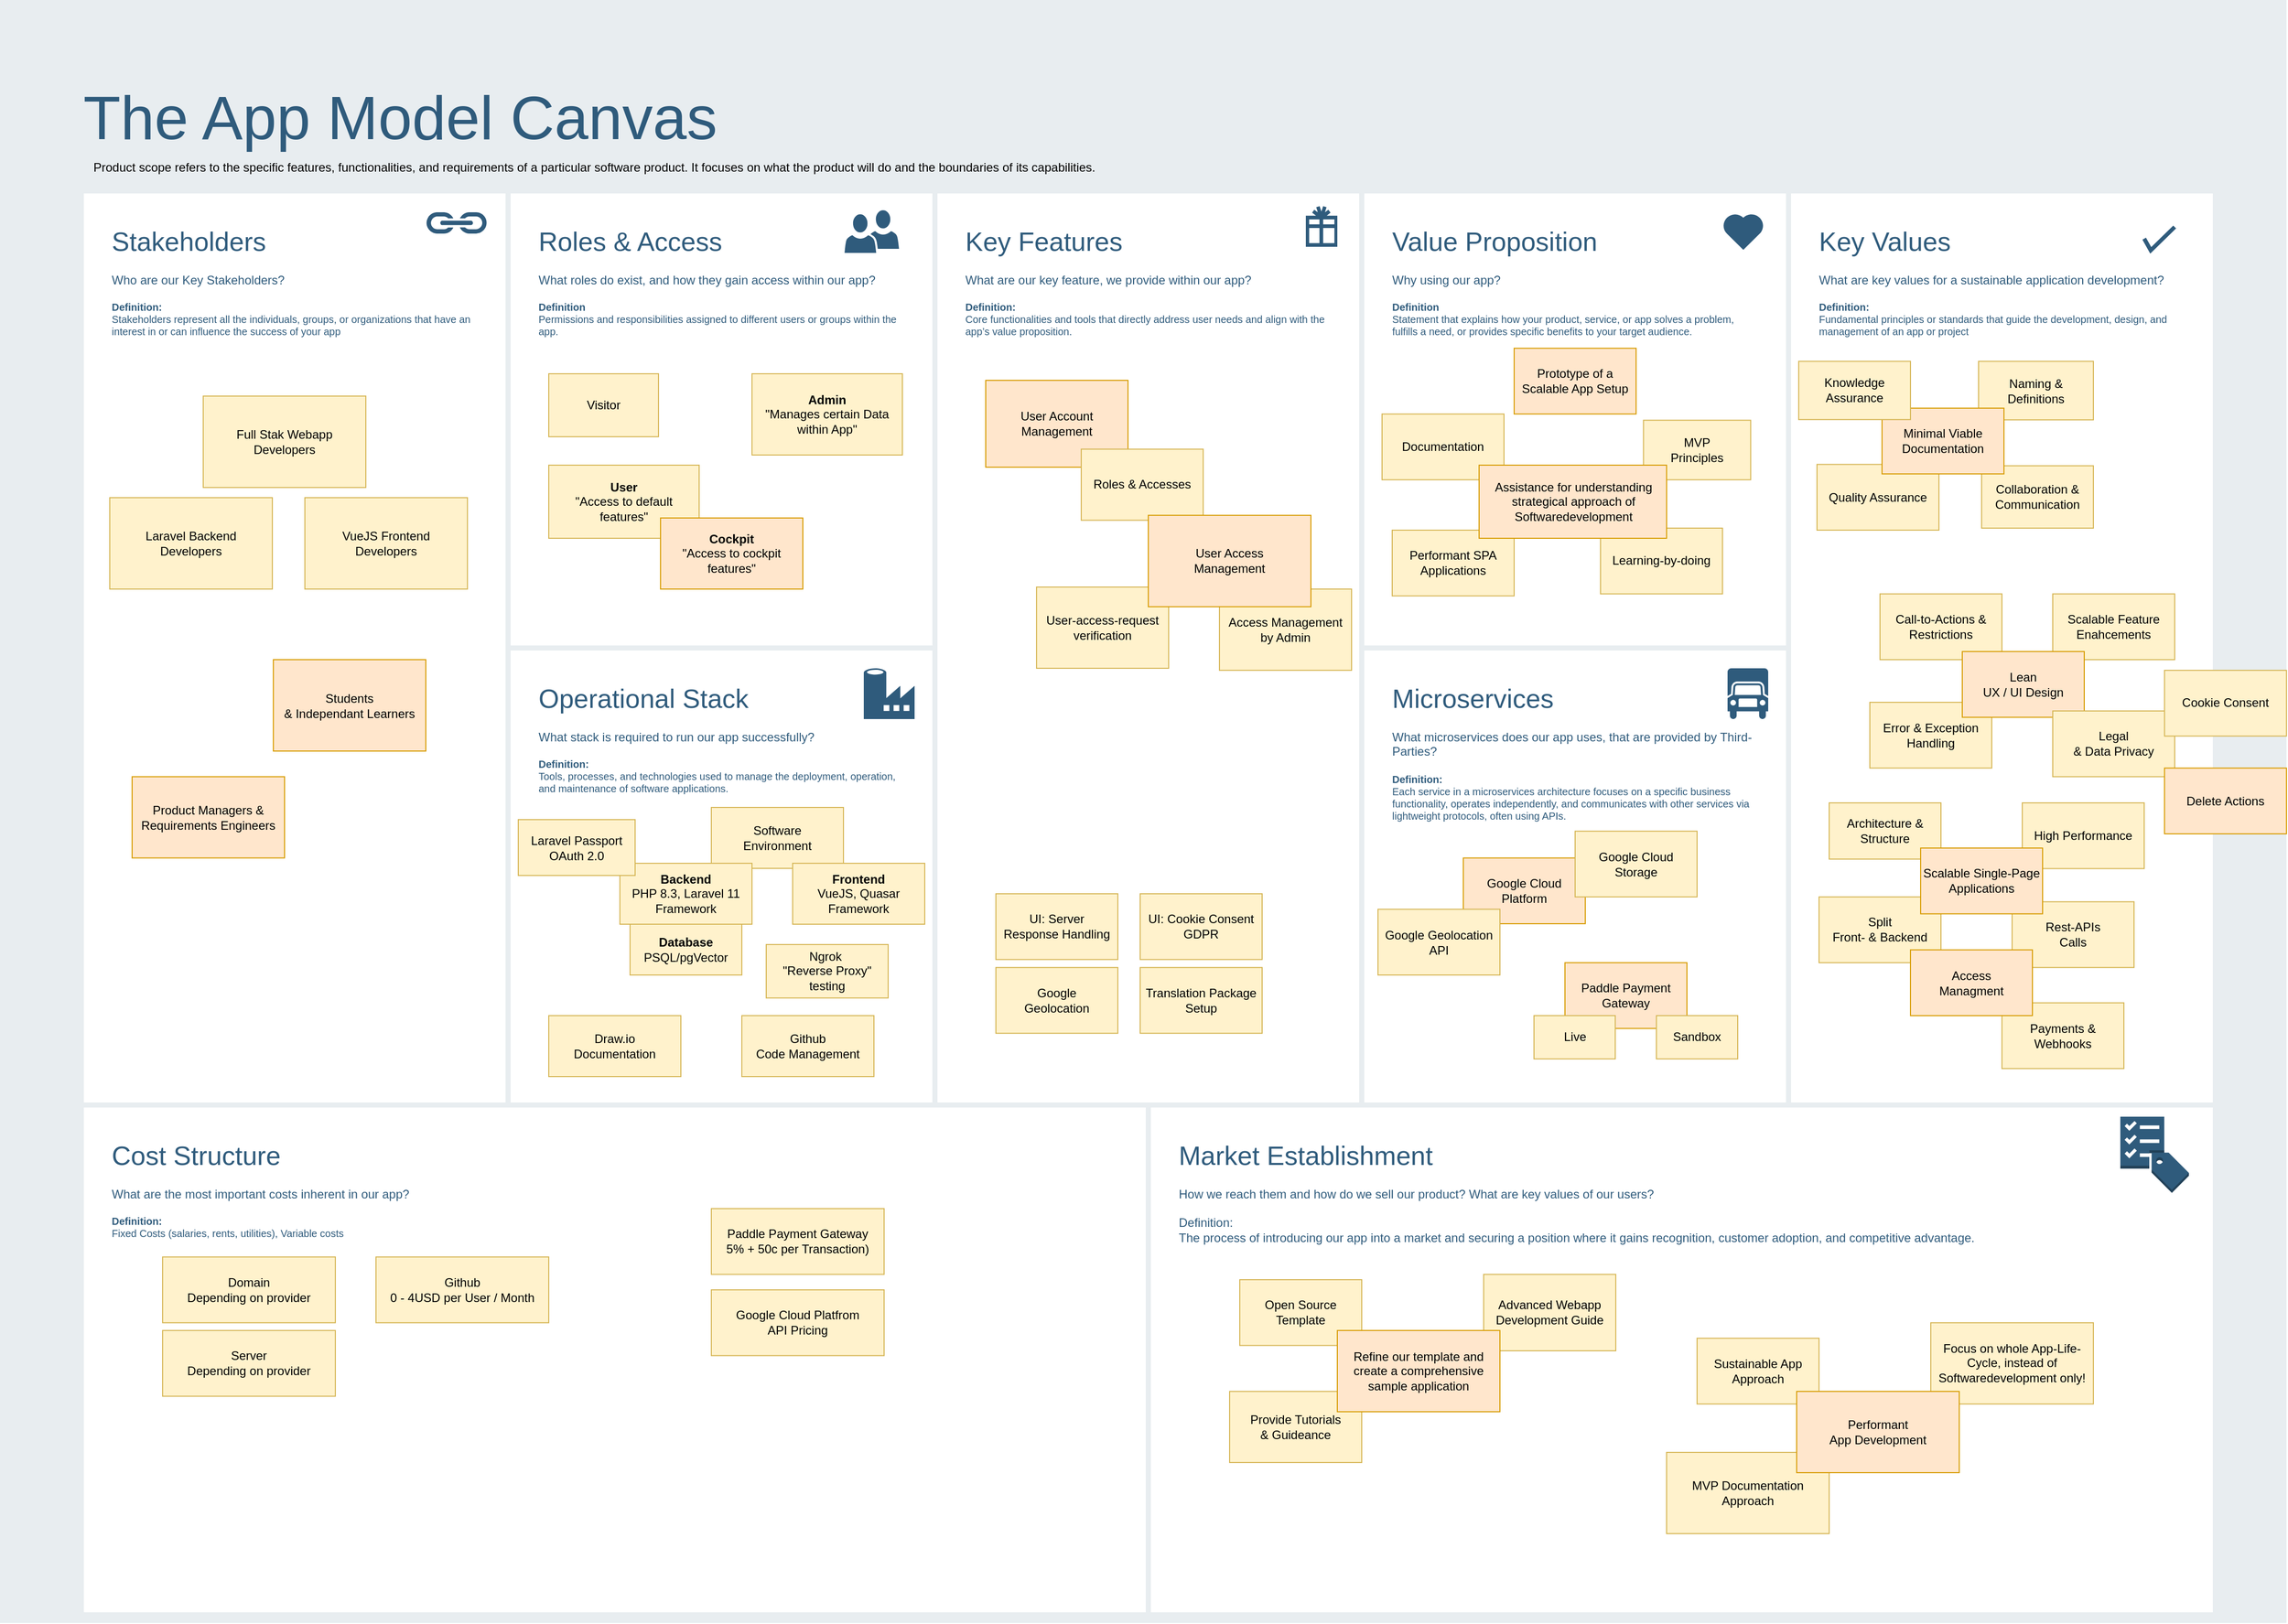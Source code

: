 <mxfile version="26.0.16" pages="3">
  <diagram id="07fea595-8f29-1299-0266-81d95cde20df" name="AMC">
    <mxGraphModel dx="4941" dy="-784" grid="1" gridSize="10" guides="1" tooltips="1" connect="1" arrows="1" fold="1" page="1" pageScale="1" pageWidth="1169" pageHeight="827" background="none" math="0" shadow="0">
      <root>
        <mxCell id="0" />
        <mxCell id="1" parent="0" />
        <mxCell id="q8ubCS3UPAsnNKlZQyiB-722" value="" style="rounded=0;whiteSpace=wrap;html=1;shadow=0;labelBackgroundColor=none;strokeColor=none;strokeWidth=3;fillColor=#e8edf0;fontSize=60;fontColor=#2F5B7C;align=left;" parent="1" vertex="1">
          <mxGeometry x="-2860" y="2090" width="2250" height="1598" as="geometry" />
        </mxCell>
        <mxCell id="q8ubCS3UPAsnNKlZQyiB-723" value="&lt;div style=&quot;font-size: 26px&quot;&gt;Value Proposition&lt;/div&gt;&lt;div&gt;&amp;nbsp;&lt;/div&gt;&lt;div&gt;Why using our app?&lt;/div&gt;&lt;div&gt;&lt;br&gt;&lt;/div&gt;&lt;div style=&quot;font-size: 10px&quot;&gt;&lt;font style=&quot;font-size: 10px&quot;&gt;&lt;b&gt;Definition&lt;/b&gt;&lt;/font&gt;&lt;/div&gt;&lt;div style=&quot;font-size: 10px&quot;&gt;Statement that explains how your product, service, or app solves a problem, fulfills a need, or provides specific benefits to your target audience.&lt;br&gt;&lt;/div&gt;" style="rounded=0;whiteSpace=wrap;html=1;shadow=0;labelBackgroundColor=none;strokeColor=#e8edf0;strokeWidth=5;fillColor=#ffffff;fontSize=12;fontColor=#2F5B7C;align=left;verticalAlign=top;spacing=30;" parent="1" vertex="1">
          <mxGeometry x="-1520" y="2278" width="420" height="450" as="geometry" />
        </mxCell>
        <mxCell id="q8ubCS3UPAsnNKlZQyiB-724" value="&lt;font style=&quot;&quot;&gt;&lt;span style=&quot;font-size: 26px;&quot;&gt;Stakeholders&lt;br&gt;&lt;/span&gt;&lt;br style=&quot;font-size: 12px&quot;&gt;&lt;font style=&quot;font-size: 12px;&quot;&gt;Who are our Key Stakeholders?&lt;br style=&quot;font-size: 12px&quot;&gt;&lt;/font&gt;&lt;br style=&quot;font-size: 12px&quot;&gt;&lt;/font&gt;&lt;div style=&quot;font-size: 10px&quot;&gt;&lt;b&gt;Definition:&lt;/b&gt;&lt;/div&gt;&lt;div style=&quot;font-size: 10px&quot;&gt;Stakeholders represent all the individuals, groups, or organizations that have an interest in or can influence the success of your app&lt;br&gt;&lt;/div&gt;&lt;div style=&quot;font-size: 12px&quot;&gt;&lt;br style=&quot;font-size: 12px&quot;&gt;&lt;/div&gt;" style="rounded=0;whiteSpace=wrap;html=1;shadow=0;labelBackgroundColor=none;strokeColor=#e8edf0;strokeWidth=5;fillColor=#ffffff;fontSize=12;fontColor=#2F5B7C;align=left;verticalAlign=top;spacing=30;" parent="1" vertex="1">
          <mxGeometry x="-2780" y="2278" width="420" height="900" as="geometry" />
        </mxCell>
        <mxCell id="q8ubCS3UPAsnNKlZQyiB-725" value="&lt;font&gt;&lt;font style=&quot;font-size: 26px&quot;&gt;Roles &amp;amp; Access&lt;/font&gt;&lt;br style=&quot;font-size: 12px&quot;&gt;&lt;/font&gt;&lt;font&gt;&lt;br&gt;What roles do exist, and how they gain access within our app?&lt;br&gt;&lt;div&gt;&lt;br&gt;&lt;/div&gt;&lt;/font&gt;&lt;div style=&quot;font-size: 10px&quot;&gt;&lt;div&gt;&lt;b&gt;Definition&lt;/b&gt;&lt;/div&gt;&lt;div&gt;Permissions and responsibilities assigned to different users or groups within the app.&lt;br&gt;&lt;/div&gt;&lt;/div&gt;&lt;div&gt;&lt;br&gt;&lt;/div&gt;" style="rounded=0;whiteSpace=wrap;html=1;shadow=0;labelBackgroundColor=none;strokeColor=#e8edf0;strokeWidth=5;fillColor=#ffffff;fontSize=12;fontColor=#2F5B7C;align=left;verticalAlign=top;spacing=30;" parent="1" vertex="1">
          <mxGeometry x="-2360" y="2278" width="420" height="450" as="geometry" />
        </mxCell>
        <mxCell id="q8ubCS3UPAsnNKlZQyiB-726" value="&lt;div&gt;&lt;span style=&quot;font-size: 26px;&quot;&gt;Operational Stack&amp;nbsp;&lt;/span&gt;&lt;/div&gt;&lt;div&gt;&lt;br&gt;&lt;/div&gt;&lt;div&gt;What stack is required to run our app successfully?&lt;/div&gt;&lt;div&gt;&lt;br&gt;&lt;/div&gt;&lt;div style=&quot;font-size: 10px&quot;&gt;&lt;span style=&quot;background-color: initial;&quot;&gt;&lt;b&gt;Definition:&lt;/b&gt;&lt;/span&gt;&lt;/div&gt;&lt;div style=&quot;font-size: 10px&quot;&gt;Tools, processes, and technologies used to manage the deployment, operation, and maintenance of software applications.&lt;br&gt;&lt;/div&gt;" style="rounded=0;whiteSpace=wrap;html=1;shadow=0;labelBackgroundColor=none;strokeColor=#e8edf0;strokeWidth=5;fillColor=#ffffff;fontSize=12;fontColor=#2F5B7C;align=left;verticalAlign=top;spacing=30;" parent="1" vertex="1">
          <mxGeometry x="-2360" y="2728" width="420" height="450" as="geometry" />
        </mxCell>
        <mxCell id="q8ubCS3UPAsnNKlZQyiB-727" value="&lt;div style=&quot;font-size: 26px&quot;&gt;Key Features&lt;/div&gt;&lt;div&gt;&lt;br&gt;&lt;/div&gt;&lt;div&gt;What are our key feature, we provide within our app?&lt;/div&gt;&lt;div&gt;&lt;br&gt;&lt;/div&gt;&lt;div style=&quot;font-size: 10px&quot;&gt;&lt;font style=&quot;font-size: 10px&quot;&gt;&lt;b&gt;Definition:&lt;/b&gt;&lt;/font&gt;&lt;/div&gt;&lt;div style=&quot;font-size: 10px&quot;&gt;Core functionalities and tools that directly address user needs and align with the app’s value proposition.&lt;br&gt;&lt;br&gt;&lt;/div&gt;&lt;div style=&quot;font-size: 10px&quot;&gt;&lt;br&gt;&lt;/div&gt;" style="rounded=0;whiteSpace=wrap;html=1;shadow=0;labelBackgroundColor=none;strokeColor=#e8edf0;strokeWidth=5;fillColor=#ffffff;fontSize=12;fontColor=#2F5B7C;align=left;verticalAlign=top;spacing=30;" parent="1" vertex="1">
          <mxGeometry x="-1940" y="2278" width="420" height="900" as="geometry" />
        </mxCell>
        <mxCell id="q8ubCS3UPAsnNKlZQyiB-728" value="&lt;font style=&quot;border-color: var(--border-color); font-size: 26px;&quot;&gt;Key Values&lt;br&gt;&lt;/font&gt;&lt;div&gt;&lt;br&gt;&lt;/div&gt;&lt;div&gt;What are key values for a sustainable application development?&lt;/div&gt;&lt;div&gt;&lt;br&gt;&lt;/div&gt;&lt;div style=&quot;font-size: 10px&quot;&gt;&lt;b&gt;Definition:&lt;/b&gt;&lt;/div&gt;&lt;div style=&quot;font-size: 10px&quot;&gt;Fundamental principles or standards that guide the development, design, and management of an app or project&lt;br&gt;&lt;/div&gt;" style="rounded=0;whiteSpace=wrap;html=1;shadow=0;labelBackgroundColor=none;strokeColor=#e8edf0;strokeWidth=5;fillColor=#ffffff;fontSize=12;fontColor=#2F5B7C;align=left;verticalAlign=top;spacing=30;" parent="1" vertex="1">
          <mxGeometry x="-1100" y="2278" width="420" height="900" as="geometry" />
        </mxCell>
        <mxCell id="q8ubCS3UPAsnNKlZQyiB-729" value="&lt;div&gt;&lt;span style=&quot;font-size: 26px;&quot;&gt;Microservices&lt;/span&gt;&lt;/div&gt;&lt;div&gt;&lt;br&gt;&lt;/div&gt;&lt;div&gt;What microservices does our app uses, that are provided by Third-Parties?&lt;/div&gt;&lt;div&gt;&lt;br&gt;&lt;/div&gt;&lt;div style=&quot;font-size: 10px&quot;&gt;&lt;font style=&quot;font-size: 10px&quot;&gt;&lt;b&gt;Definition:&lt;/b&gt;&lt;/font&gt;&lt;/div&gt;&lt;div style=&quot;font-size: 10px&quot;&gt;Each service in a microservices architecture focuses on a specific business functionality, operates independently, and communicates with other services via lightweight protocols, often using APIs.&lt;br&gt;&lt;/div&gt;&lt;div style=&quot;font-size: 10px&quot;&gt;&lt;br&gt;&lt;/div&gt;" style="rounded=0;whiteSpace=wrap;html=1;shadow=0;labelBackgroundColor=none;strokeColor=#e8edf0;strokeWidth=5;fillColor=#ffffff;fontSize=12;fontColor=#2F5B7C;align=left;verticalAlign=top;spacing=30;" parent="1" vertex="1">
          <mxGeometry x="-1520" y="2728" width="420" height="450" as="geometry" />
        </mxCell>
        <mxCell id="q8ubCS3UPAsnNKlZQyiB-730" value="&lt;div style=&quot;font-size: 26px&quot;&gt;&lt;font style=&quot;font-size: 26px&quot;&gt;Cost Structure&lt;/font&gt;&lt;/div&gt;&lt;div&gt;&lt;br&gt;&lt;/div&gt;&lt;div&gt;What are the most important costs inherent in our app?&lt;/div&gt;&lt;div&gt;&lt;br&gt;&lt;/div&gt;&lt;div style=&quot;font-size: 10px&quot;&gt;&lt;font style=&quot;font-size: 10px&quot;&gt;&lt;b&gt;Definition:&lt;/b&gt;&lt;/font&gt;&lt;/div&gt;&lt;div style=&quot;font-size: 10px&quot;&gt;&lt;font style=&quot;font-size: 10px&quot;&gt;Fixed Costs (salaries, rents, utilities),&amp;nbsp;&lt;/font&gt;&lt;span style=&quot;background-color: initial;&quot;&gt;Variable costs&lt;/span&gt;&lt;/div&gt;" style="rounded=0;whiteSpace=wrap;html=1;shadow=0;labelBackgroundColor=none;strokeColor=#e8edf0;strokeWidth=5;fillColor=#ffffff;fontSize=12;fontColor=#2F5B7C;align=left;verticalAlign=top;spacing=30;" parent="1" vertex="1">
          <mxGeometry x="-2780" y="3178" width="1050" height="502" as="geometry" />
        </mxCell>
        <mxCell id="q8ubCS3UPAsnNKlZQyiB-731" value="&lt;div style=&quot;font-size: 26px&quot;&gt;Market Establishment&lt;/div&gt;&lt;div&gt;&lt;br&gt;&lt;/div&gt;&lt;div&gt;How we reach them and how do we sell our product? What are key values of our users?&lt;/div&gt;&lt;div&gt;&lt;br&gt;&lt;/div&gt;&lt;div&gt;Definition:&lt;/div&gt;&lt;div&gt;The process of introducing our app into a market and securing a position where it gains recognition, customer adoption, and competitive advantage.&lt;br&gt;&lt;/div&gt;" style="rounded=0;whiteSpace=wrap;html=1;shadow=0;labelBackgroundColor=none;strokeColor=#e8edf0;strokeWidth=5;fillColor=#ffffff;fontSize=12;fontColor=#2F5B7C;align=left;verticalAlign=top;spacing=30;" parent="1" vertex="1">
          <mxGeometry x="-1730" y="3178" width="1050" height="502" as="geometry" />
        </mxCell>
        <mxCell id="q8ubCS3UPAsnNKlZQyiB-732" value="The App Model Canvas" style="text;html=1;resizable=0;points=[];autosize=1;align=left;verticalAlign=top;spacingTop=-4;fontSize=60;fontColor=#2F5B7C;" parent="1" vertex="1">
          <mxGeometry x="-2780" y="2168" width="650" height="80" as="geometry" />
        </mxCell>
        <mxCell id="q8ubCS3UPAsnNKlZQyiB-733" value="" style="html=1;verticalLabelPosition=bottom;labelBackgroundColor=#ffffff;verticalAlign=top;shadow=0;dashed=0;strokeWidth=4;shape=mxgraph.ios7.misc.check;strokeColor=#2F5B7C;fillColor=#ffffff;gradientColor=none;fontSize=12;fontColor=#2F5B7C;align=left;" parent="1" vertex="1">
          <mxGeometry x="-750" y="2313.5" width="30" height="23" as="geometry" />
        </mxCell>
        <mxCell id="q8ubCS3UPAsnNKlZQyiB-734" value="" style="shape=mxgraph.signs.travel.present;html=1;fillColor=#2F5B7C;strokeColor=none;verticalLabelPosition=bottom;verticalAlign=top;align=center;shadow=0;labelBackgroundColor=none;fontSize=12;fontColor=#2F5B7C;" parent="1" vertex="1">
          <mxGeometry x="-1575" y="2293" width="31" height="40" as="geometry" />
        </mxCell>
        <mxCell id="q8ubCS3UPAsnNKlZQyiB-735" value="" style="html=1;verticalLabelPosition=bottom;labelBackgroundColor=#ffffff;verticalAlign=top;strokeWidth=3;strokeColor=none;fillColor=#2F5B7C;shadow=0;dashed=0;shape=mxgraph.ios7.icons.heart;fontSize=12;fontColor=#2F5B7C;align=left;" parent="1" vertex="1">
          <mxGeometry x="-1165.0" y="2300" width="41" height="36" as="geometry" />
        </mxCell>
        <mxCell id="q8ubCS3UPAsnNKlZQyiB-739" value="" style="shadow=0;dashed=0;html=1;strokeColor=none;labelPosition=center;verticalLabelPosition=bottom;verticalAlign=top;shape=mxgraph.mscae.cloud.data_factory;fillColor=#2F5B7C;labelBackgroundColor=none;fontSize=10;fontColor=#2F5B7C;align=left;" parent="1" vertex="1">
          <mxGeometry x="-2010" y="2748" width="50" height="50" as="geometry" />
        </mxCell>
        <mxCell id="q8ubCS3UPAsnNKlZQyiB-740" value="" style="shape=mxgraph.signs.transportation.truck_6;html=1;fillColor=#2F5B7C;strokeColor=none;verticalLabelPosition=bottom;verticalAlign=top;align=center;shadow=0;labelBackgroundColor=none;fontSize=10;fontColor=#2F5B7C;aspect=fixed;" parent="1" vertex="1">
          <mxGeometry x="-1160" y="2748" width="40" height="50" as="geometry" />
        </mxCell>
        <mxCell id="q8ubCS3UPAsnNKlZQyiB-741" value="" style="shape=image;html=1;verticalAlign=top;verticalLabelPosition=bottom;labelBackgroundColor=#ffffff;imageAspect=0;aspect=fixed;image=https://cdn4.iconfinder.com/data/icons/evil-icons-user-interface/64/price-128.png;shadow=0;strokeColor=#e8edf0;strokeWidth=3;fillColor=#2F5B7C;gradientColor=none;fontSize=10;fontColor=#2F5B7C;align=left;" parent="1" vertex="1">
          <mxGeometry x="-1796" y="3198" width="58" height="58" as="geometry" />
        </mxCell>
        <mxCell id="q8ubCS3UPAsnNKlZQyiB-742" value="" style="dashed=0;html=1;shape=mxgraph.aws3.checklist_cost;fillColor=#2F5B7C;gradientColor=none;shadow=0;labelBackgroundColor=none;strokeColor=none;strokeWidth=3;fontSize=10;fontColor=#2F5B7C;align=left;" parent="1" vertex="1">
          <mxGeometry x="-773.5" y="3189.5" width="67.5" height="75" as="geometry" />
        </mxCell>
        <mxCell id="q8ubCS3UPAsnNKlZQyiB-743" value="" style="shadow=0;dashed=0;html=1;strokeColor=none;fillColor=#2F5B7C;labelPosition=center;verticalLabelPosition=bottom;verticalAlign=top;outlineConnect=0;shape=mxgraph.office.concepts.link;labelBackgroundColor=none;fontSize=10;fontColor=#000000;align=left;" parent="1" vertex="1">
          <mxGeometry x="-2441" y="2299" width="61" height="21" as="geometry" />
        </mxCell>
        <mxCell id="q8ubCS3UPAsnNKlZQyiB-744" value="" style="group" parent="1" vertex="1" connectable="0">
          <mxGeometry x="-2030" y="2300" width="50" height="40" as="geometry" />
        </mxCell>
        <mxCell id="q8ubCS3UPAsnNKlZQyiB-745" value="" style="shadow=0;dashed=0;html=1;strokeColor=#FFFFFF;labelPosition=center;verticalLabelPosition=bottom;verticalAlign=top;outlineConnect=0;shape=mxgraph.office.users.user;fillColor=#2F5B7C;labelBackgroundColor=none;fontSize=10;fontColor=#000000;align=left;strokeWidth=2;" parent="q8ubCS3UPAsnNKlZQyiB-744" vertex="1">
          <mxGeometry x="22.464" y="-4" width="33.333" height="40" as="geometry" />
        </mxCell>
        <mxCell id="q8ubCS3UPAsnNKlZQyiB-746" value="" style="shadow=0;dashed=0;html=1;strokeColor=#FFFFFF;labelPosition=center;verticalLabelPosition=bottom;verticalAlign=top;outlineConnect=0;shape=mxgraph.office.users.user;fillColor=#2F5B7C;labelBackgroundColor=none;fontSize=10;fontColor=#000000;align=left;strokeWidth=2;" parent="q8ubCS3UPAsnNKlZQyiB-744" vertex="1">
          <mxGeometry width="33.333" height="40" as="geometry" />
        </mxCell>
        <mxCell id="q8ubCS3UPAsnNKlZQyiB-747" value="Full Stak Webapp&lt;br&gt;Developers" style="rounded=0;whiteSpace=wrap;html=1;fillColor=#fff2cc;strokeColor=#d6b656;" parent="1" vertex="1">
          <mxGeometry x="-2660" y="2480" width="160" height="90" as="geometry" />
        </mxCell>
        <mxCell id="lBGvVB8ArlER4a5Iz0_V-1" value="VueJS Frontend&lt;br&gt;Developers" style="rounded=0;whiteSpace=wrap;html=1;fillColor=#fff2cc;strokeColor=#d6b656;" parent="1" vertex="1">
          <mxGeometry x="-2560" y="2580" width="160" height="90" as="geometry" />
        </mxCell>
        <mxCell id="lBGvVB8ArlER4a5Iz0_V-2" value="Laravel Backend&lt;br&gt;Developers" style="rounded=0;whiteSpace=wrap;html=1;fillColor=#fff2cc;strokeColor=#d6b656;" parent="1" vertex="1">
          <mxGeometry x="-2752" y="2580" width="160" height="90" as="geometry" />
        </mxCell>
        <mxCell id="lBGvVB8ArlER4a5Iz0_V-3" value="Students&lt;br&gt;&amp;amp; Independant Learners" style="rounded=0;whiteSpace=wrap;html=1;fillColor=#ffe6cc;strokeColor=#d79b00;" parent="1" vertex="1">
          <mxGeometry x="-2591" y="2739.5" width="150" height="90" as="geometry" />
        </mxCell>
        <mxCell id="lBGvVB8ArlER4a5Iz0_V-4" value="Visitor" style="rounded=0;whiteSpace=wrap;html=1;fillColor=#fff2cc;strokeColor=#d6b656;" parent="1" vertex="1">
          <mxGeometry x="-2320" y="2458" width="108" height="62" as="geometry" />
        </mxCell>
        <mxCell id="lBGvVB8ArlER4a5Iz0_V-5" value="&lt;b&gt;User&lt;/b&gt;&lt;br&gt;&quot;Access to default features&quot;" style="rounded=0;whiteSpace=wrap;html=1;fillColor=#fff2cc;strokeColor=#d6b656;" parent="1" vertex="1">
          <mxGeometry x="-2320" y="2548" width="148" height="72" as="geometry" />
        </mxCell>
        <mxCell id="lBGvVB8ArlER4a5Iz0_V-6" value="&lt;b&gt;Cockpit&lt;/b&gt;&lt;br&gt;&quot;Access to cockpit features&quot;" style="rounded=0;whiteSpace=wrap;html=1;fillColor=#ffe6cc;strokeColor=#d79b00;" parent="1" vertex="1">
          <mxGeometry x="-2210" y="2600" width="140" height="70" as="geometry" />
        </mxCell>
        <mxCell id="lBGvVB8ArlER4a5Iz0_V-7" value="&lt;b&gt;Admin&lt;/b&gt;&lt;br&gt;&quot;Manages certain Data within App&quot;" style="rounded=0;whiteSpace=wrap;html=1;fillColor=#fff2cc;strokeColor=#d6b656;" parent="1" vertex="1">
          <mxGeometry x="-2120" y="2458" width="148" height="80" as="geometry" />
        </mxCell>
        <mxCell id="lBGvVB8ArlER4a5Iz0_V-10" value="&lt;b&gt;Database&lt;/b&gt;&lt;br&gt;PSQL/pgVector" style="rounded=0;whiteSpace=wrap;html=1;fillColor=#fff2cc;strokeColor=#d6b656;" parent="1" vertex="1">
          <mxGeometry x="-2240" y="3000" width="110" height="50" as="geometry" />
        </mxCell>
        <mxCell id="lBGvVB8ArlER4a5Iz0_V-11" value="Github&lt;br&gt;Code Management" style="rounded=0;whiteSpace=wrap;html=1;fillColor=#fff2cc;strokeColor=#d6b656;" parent="1" vertex="1">
          <mxGeometry x="-2130" y="3090" width="130" height="60" as="geometry" />
        </mxCell>
        <mxCell id="lBGvVB8ArlER4a5Iz0_V-12" value="User Account Management" style="rounded=0;whiteSpace=wrap;html=1;fillColor=#ffe6cc;strokeColor=#d79b00;" parent="1" vertex="1">
          <mxGeometry x="-1890" y="2464.5" width="140" height="85.5" as="geometry" />
        </mxCell>
        <mxCell id="lBGvVB8ArlER4a5Iz0_V-14" value="User-access-request&lt;br&gt;verification" style="rounded=0;whiteSpace=wrap;html=1;fillColor=#fff2cc;strokeColor=#d6b656;" parent="1" vertex="1">
          <mxGeometry x="-1840" y="2668" width="130" height="80" as="geometry" />
        </mxCell>
        <mxCell id="lBGvVB8ArlER4a5Iz0_V-15" value="Roles &amp;amp; Accesses" style="rounded=0;whiteSpace=wrap;html=1;fillColor=#fff2cc;strokeColor=#d6b656;" parent="1" vertex="1">
          <mxGeometry x="-1796" y="2532.25" width="120" height="70" as="geometry" />
        </mxCell>
        <mxCell id="lBGvVB8ArlER4a5Iz0_V-16" value="Draw.io&lt;br&gt;Documentation" style="rounded=0;whiteSpace=wrap;html=1;fillColor=#fff2cc;strokeColor=#d6b656;" parent="1" vertex="1">
          <mxGeometry x="-2320" y="3090" width="130" height="60" as="geometry" />
        </mxCell>
        <mxCell id="lBGvVB8ArlER4a5Iz0_V-17" value="Software&lt;br&gt;Environment" style="rounded=0;whiteSpace=wrap;html=1;fillColor=#fff2cc;strokeColor=#d6b656;" parent="1" vertex="1">
          <mxGeometry x="-2160" y="2885" width="130" height="60" as="geometry" />
        </mxCell>
        <mxCell id="lBGvVB8ArlER4a5Iz0_V-8" value="&lt;b&gt;Backend&lt;/b&gt;&lt;br&gt;PHP 8.3, Laravel 11 Framework" style="rounded=0;whiteSpace=wrap;html=1;fillColor=#fff2cc;strokeColor=#d6b656;" parent="1" vertex="1">
          <mxGeometry x="-2250" y="2940" width="130" height="60" as="geometry" />
        </mxCell>
        <mxCell id="lBGvVB8ArlER4a5Iz0_V-9" value="&lt;b&gt;Frontend&lt;/b&gt;&lt;br&gt;VueJS, Quasar Framework" style="rounded=0;whiteSpace=wrap;html=1;fillColor=#fff2cc;strokeColor=#d6b656;" parent="1" vertex="1">
          <mxGeometry x="-2080" y="2940" width="130" height="60" as="geometry" />
        </mxCell>
        <mxCell id="lBGvVB8ArlER4a5Iz0_V-18" value="Prototype of a Scalable App Setup" style="rounded=0;whiteSpace=wrap;html=1;fillColor=#ffe6cc;strokeColor=#d79b00;" parent="1" vertex="1">
          <mxGeometry x="-1370" y="2432.88" width="120" height="64.75" as="geometry" />
        </mxCell>
        <mxCell id="lBGvVB8ArlER4a5Iz0_V-20" value="Learning-by-doing" style="rounded=0;whiteSpace=wrap;html=1;fillColor=#fff2cc;strokeColor=#d6b656;" parent="1" vertex="1">
          <mxGeometry x="-1285" y="2610" width="120" height="64.75" as="geometry" />
        </mxCell>
        <mxCell id="lBGvVB8ArlER4a5Iz0_V-22" value="Performant SPA &lt;br&gt;Applications" style="rounded=0;whiteSpace=wrap;html=1;fillColor=#fff2cc;strokeColor=#d6b656;" parent="1" vertex="1">
          <mxGeometry x="-1490" y="2612" width="120" height="64.75" as="geometry" />
        </mxCell>
        <UserObject label="Paddle Payment Gateway" link="https://www.paddle.com/" id="lBGvVB8ArlER4a5Iz0_V-25">
          <mxCell style="rounded=0;whiteSpace=wrap;html=1;fillColor=#ffe6cc;strokeColor=#d79b00;" parent="1" vertex="1">
            <mxGeometry x="-1320" y="3037.87" width="120" height="64.75" as="geometry" />
          </mxCell>
        </UserObject>
        <mxCell id="lBGvVB8ArlER4a5Iz0_V-26" value="Ngrok&amp;nbsp;&lt;br&gt;&quot;Reverse Proxy&quot; testing" style="rounded=0;whiteSpace=wrap;html=1;fillColor=#fff2cc;strokeColor=#d6b656;" parent="1" vertex="1">
          <mxGeometry x="-2106" y="3020" width="120" height="52.62" as="geometry" />
        </mxCell>
        <mxCell id="lBGvVB8ArlER4a5Iz0_V-28" value="Scalable Feature Enahcements" style="rounded=0;whiteSpace=wrap;html=1;fillColor=#fff2cc;strokeColor=#d6b656;" parent="1" vertex="1">
          <mxGeometry x="-840" y="2674.75" width="120" height="64.75" as="geometry" />
        </mxCell>
        <mxCell id="lBGvVB8ArlER4a5Iz0_V-31" value="Error &amp;amp; Exception Handling" style="rounded=0;whiteSpace=wrap;html=1;fillColor=#fff2cc;strokeColor=#d6b656;" parent="1" vertex="1">
          <mxGeometry x="-1020" y="2781.5" width="120" height="64.75" as="geometry" />
        </mxCell>
        <mxCell id="lBGvVB8ArlER4a5Iz0_V-32" value="Call-to-Actions &amp;amp; Restrictions" style="rounded=0;whiteSpace=wrap;html=1;fillColor=#fff2cc;strokeColor=#d6b656;" parent="1" vertex="1">
          <mxGeometry x="-1010" y="2674.75" width="120" height="64.75" as="geometry" />
        </mxCell>
        <UserObject label="Google Cloud Platfrom&lt;div&gt;API Pricing&lt;/div&gt;" link="https://mapsplatform.google.com/access/?hl=de" id="lBGvVB8ArlER4a5Iz0_V-33">
          <mxCell style="rounded=0;whiteSpace=wrap;html=1;fillColor=#fff2cc;strokeColor=#d6b656;" parent="1" vertex="1">
            <mxGeometry x="-2160" y="3360" width="170" height="64.75" as="geometry" />
          </mxCell>
        </UserObject>
        <UserObject label="Paddle Payment Gateway&lt;br&gt;5% + 50c per Transaction)" link="https://www.paddle.com/access" id="lBGvVB8ArlER4a5Iz0_V-34">
          <mxCell style="rounded=0;whiteSpace=wrap;html=1;fillColor=#fff2cc;strokeColor=#d6b656;" parent="1" vertex="1">
            <mxGeometry x="-2160" y="3280" width="170" height="64.75" as="geometry" />
          </mxCell>
        </UserObject>
        <mxCell id="lBGvVB8ArlER4a5Iz0_V-35" value="MVP &lt;br&gt;Principles" style="rounded=0;whiteSpace=wrap;html=1;fillColor=#fff2cc;strokeColor=#d6b656;" parent="1" vertex="1">
          <mxGeometry x="-1242.75" y="2503.76" width="105.5" height="58.62" as="geometry" />
        </mxCell>
        <mxCell id="lBGvVB8ArlER4a5Iz0_V-37" value="High Performance" style="rounded=0;whiteSpace=wrap;html=1;fillColor=#fff2cc;strokeColor=#d6b656;" parent="1" vertex="1">
          <mxGeometry x="-870" y="2880.49" width="120" height="64.75" as="geometry" />
        </mxCell>
        <mxCell id="lBGvVB8ArlER4a5Iz0_V-39" value="Rest-APIs&lt;br&gt;Calls" style="rounded=0;whiteSpace=wrap;html=1;fillColor=#fff2cc;strokeColor=#d6b656;" parent="1" vertex="1">
          <mxGeometry x="-880" y="2977.87" width="120" height="64.75" as="geometry" />
        </mxCell>
        <mxCell id="lBGvVB8ArlER4a5Iz0_V-40" value="Quality Assurance" style="rounded=0;whiteSpace=wrap;html=1;fillColor=#fff2cc;strokeColor=#d6b656;" parent="1" vertex="1">
          <mxGeometry x="-1072" y="2547.25" width="120" height="64.75" as="geometry" />
        </mxCell>
        <UserObject label="Live" id="lBGvVB8ArlER4a5Iz0_V-41">
          <mxCell style="rounded=0;whiteSpace=wrap;html=1;fillColor=#fff2cc;strokeColor=#d6b656;" parent="1" vertex="1">
            <mxGeometry x="-1350.5" y="3090" width="80" height="42.62" as="geometry" />
          </mxCell>
        </UserObject>
        <UserObject label="Sandbox" id="lBGvVB8ArlER4a5Iz0_V-42">
          <mxCell style="rounded=0;whiteSpace=wrap;html=1;fillColor=#fff2cc;strokeColor=#d6b656;" parent="1" vertex="1">
            <mxGeometry x="-1230" y="3090" width="80" height="42.62" as="geometry" />
          </mxCell>
        </UserObject>
        <mxCell id="lBGvVB8ArlER4a5Iz0_V-43" value="Open Source Template" style="rounded=0;whiteSpace=wrap;html=1;fillColor=#fff2cc;strokeColor=#d6b656;" parent="1" vertex="1">
          <mxGeometry x="-1640" y="3350" width="120" height="64.75" as="geometry" />
        </mxCell>
        <mxCell id="lBGvVB8ArlER4a5Iz0_V-45" value="Advanced Webapp Development Guide" style="rounded=0;whiteSpace=wrap;html=1;fillColor=#fff2cc;strokeColor=#d6b656;" parent="1" vertex="1">
          <mxGeometry x="-1400" y="3344.75" width="130" height="75.25" as="geometry" />
        </mxCell>
        <mxCell id="lBGvVB8ArlER4a5Iz0_V-46" value="Provide Tutorials&lt;br&gt;&amp;amp; Guideance" style="rounded=0;whiteSpace=wrap;html=1;fillColor=#fff2cc;strokeColor=#d6b656;" parent="1" vertex="1">
          <mxGeometry x="-1650" y="3460" width="130" height="70" as="geometry" />
        </mxCell>
        <mxCell id="lBGvVB8ArlER4a5Iz0_V-47" value="Sustainable App Approach" style="rounded=0;whiteSpace=wrap;html=1;fillColor=#fff2cc;strokeColor=#d6b656;" parent="1" vertex="1">
          <mxGeometry x="-1190" y="3407.63" width="120" height="64.75" as="geometry" />
        </mxCell>
        <mxCell id="lBGvVB8ArlER4a5Iz0_V-48" value="Focus on whole App-Life-Cycle, instead of Softwaredevelopment only!" style="rounded=0;whiteSpace=wrap;html=1;fillColor=#fff2cc;strokeColor=#d6b656;" parent="1" vertex="1">
          <mxGeometry x="-960" y="3392.38" width="160" height="80" as="geometry" />
        </mxCell>
        <UserObject label="Github&lt;br&gt;0 - 4USD per User / Month" link="https://github.com/access" id="lBGvVB8ArlER4a5Iz0_V-49">
          <mxCell style="rounded=0;whiteSpace=wrap;html=1;fillColor=#fff2cc;strokeColor=#d6b656;" parent="1" vertex="1">
            <mxGeometry x="-2490" y="3327.63" width="170" height="64.75" as="geometry" />
          </mxCell>
        </UserObject>
        <UserObject label="Server&lt;br&gt;Depending on provider" id="lBGvVB8ArlER4a5Iz0_V-50">
          <mxCell style="rounded=0;whiteSpace=wrap;html=1;fillColor=#fff2cc;strokeColor=#d6b656;" parent="1" vertex="1">
            <mxGeometry x="-2700" y="3400" width="170" height="64.75" as="geometry" />
          </mxCell>
        </UserObject>
        <UserObject label="Domain&lt;br&gt;Depending on provider" id="lBGvVB8ArlER4a5Iz0_V-51">
          <mxCell style="rounded=0;whiteSpace=wrap;html=1;fillColor=#fff2cc;strokeColor=#d6b656;" parent="1" vertex="1">
            <mxGeometry x="-2700" y="3327.63" width="170" height="64.75" as="geometry" />
          </mxCell>
        </UserObject>
        <UserObject label="UI: Cookie Consent&lt;br&gt;GDPR" id="lBGvVB8ArlER4a5Iz0_V-52">
          <mxCell style="rounded=0;whiteSpace=wrap;html=1;fillColor=#fff2cc;strokeColor=#d6b656;" parent="1" vertex="1">
            <mxGeometry x="-1738" y="2970" width="120" height="64.75" as="geometry" />
          </mxCell>
        </UserObject>
        <UserObject label="UI: Server&lt;br&gt;Response Handling" id="lBGvVB8ArlER4a5Iz0_V-55">
          <mxCell style="rounded=0;whiteSpace=wrap;html=1;fillColor=#fff2cc;strokeColor=#d6b656;" parent="1" vertex="1">
            <mxGeometry x="-1880" y="2970" width="120" height="64.75" as="geometry" />
          </mxCell>
        </UserObject>
        <mxCell id="7FOcymX67m-cCyJudOTW-1" value="Collaboration &amp;amp; Communication" style="rounded=0;whiteSpace=wrap;html=1;fillColor=#fff2cc;strokeColor=#d6b656;" parent="1" vertex="1">
          <mxGeometry x="-910" y="2548.62" width="110" height="61.38" as="geometry" />
        </mxCell>
        <mxCell id="7FOcymX67m-cCyJudOTW-2" value="Architecture &amp;amp; Structure" style="rounded=0;whiteSpace=wrap;html=1;fillColor=#fff2cc;strokeColor=#d6b656;" parent="1" vertex="1">
          <mxGeometry x="-1060" y="2880.49" width="110" height="55.37" as="geometry" />
        </mxCell>
        <mxCell id="vKAiGrFiaG_Dv00owzDu-1" value="Product Managers &amp;amp; Requirements Engineers" style="rounded=0;whiteSpace=wrap;html=1;fillColor=#ffe6cc;strokeColor=#d79b00;" parent="1" vertex="1">
          <mxGeometry x="-2730" y="2854.75" width="150" height="80" as="geometry" />
        </mxCell>
        <UserObject label="Google &lt;br&gt;Geolocation" id="vKAiGrFiaG_Dv00owzDu-2">
          <mxCell style="rounded=0;whiteSpace=wrap;html=1;fillColor=#fff2cc;strokeColor=#d6b656;" parent="1" vertex="1">
            <mxGeometry x="-1880" y="3042.62" width="120" height="64.75" as="geometry" />
          </mxCell>
        </UserObject>
        <mxCell id="vKAiGrFiaG_Dv00owzDu-3" value="Documentation" style="rounded=0;whiteSpace=wrap;html=1;fillColor=#fff2cc;strokeColor=#d6b656;" parent="1" vertex="1">
          <mxGeometry x="-1500" y="2497.63" width="120" height="64.75" as="geometry" />
        </mxCell>
        <mxCell id="lBGvVB8ArlER4a5Iz0_V-23" value="Assistance for understanding strategical approach of Softwaredevelopment" style="rounded=0;whiteSpace=wrap;html=1;fillColor=#ffe6cc;strokeColor=#d79b00;" parent="1" vertex="1">
          <mxGeometry x="-1404.5" y="2548" width="184.5" height="72" as="geometry" />
        </mxCell>
        <mxCell id="vKAiGrFiaG_Dv00owzDu-4" value="Naming &amp;amp; Definitions" style="rounded=0;whiteSpace=wrap;html=1;fillColor=#fff2cc;strokeColor=#d6b656;" parent="1" vertex="1">
          <mxGeometry x="-913" y="2445.75" width="113" height="57.63" as="geometry" />
        </mxCell>
        <mxCell id="lBGvVB8ArlER4a5Iz0_V-38" value="Split&lt;br&gt;Front- &amp;amp; Backend" style="rounded=0;whiteSpace=wrap;html=1;fillColor=#fff2cc;strokeColor=#d6b656;" parent="1" vertex="1">
          <mxGeometry x="-1070" y="2973.12" width="120" height="64.75" as="geometry" />
        </mxCell>
        <mxCell id="lBGvVB8ArlER4a5Iz0_V-27" value="Lean&lt;br&gt;UX / UI Design" style="rounded=0;whiteSpace=wrap;html=1;fillColor=#ffe6cc;strokeColor=#d79b00;" parent="1" vertex="1">
          <mxGeometry x="-929" y="2731.5" width="120" height="64.75" as="geometry" />
        </mxCell>
        <mxCell id="lBGvVB8ArlER4a5Iz0_V-29" value="Minimal Viable Documentation" style="rounded=0;whiteSpace=wrap;html=1;fillColor=#ffe6cc;strokeColor=#d79b00;" parent="1" vertex="1">
          <mxGeometry x="-1008" y="2491.88" width="120" height="64.75" as="geometry" />
        </mxCell>
        <mxCell id="lBGvVB8ArlER4a5Iz0_V-36" value="Scalable Single-Page&lt;br&gt;Applications" style="rounded=0;whiteSpace=wrap;html=1;fillColor=#ffe6cc;strokeColor=#d79b00;" parent="1" vertex="1">
          <mxGeometry x="-970" y="2925" width="120" height="64.75" as="geometry" />
        </mxCell>
        <mxCell id="vKAiGrFiaG_Dv00owzDu-6" value="Knowledge Assurance" style="rounded=0;whiteSpace=wrap;html=1;fillColor=#fff2cc;strokeColor=#d6b656;" parent="1" vertex="1">
          <mxGeometry x="-1090" y="2445.75" width="110" height="57.37" as="geometry" />
        </mxCell>
        <mxCell id="vKAiGrFiaG_Dv00owzDu-7" value="Payments &amp;amp; Webhooks" style="rounded=0;whiteSpace=wrap;html=1;fillColor=#fff2cc;strokeColor=#d6b656;" parent="1" vertex="1">
          <mxGeometry x="-890" y="3077.38" width="120" height="64.75" as="geometry" />
        </mxCell>
        <mxCell id="vKAiGrFiaG_Dv00owzDu-5" value="Access &lt;br&gt;Managment" style="rounded=0;whiteSpace=wrap;html=1;fillColor=#ffe6cc;strokeColor=#d79b00;" parent="1" vertex="1">
          <mxGeometry x="-980" y="3025.25" width="120" height="64.75" as="geometry" />
        </mxCell>
        <mxCell id="lBGvVB8ArlER4a5Iz0_V-44" value="Refine our template and create a comprehensive sample application" style="rounded=0;whiteSpace=wrap;html=1;fillColor=#ffe6cc;strokeColor=#d79b00;" parent="1" vertex="1">
          <mxGeometry x="-1544" y="3400" width="160" height="80" as="geometry" />
        </mxCell>
        <mxCell id="evHeU8QpnvDGgPheJPAr-1" value="Access Management&lt;br&gt;by Admin" style="rounded=0;whiteSpace=wrap;html=1;fillColor=#fff2cc;strokeColor=#d6b656;" parent="1" vertex="1">
          <mxGeometry x="-1660" y="2670" width="130" height="80" as="geometry" />
        </mxCell>
        <mxCell id="lBGvVB8ArlER4a5Iz0_V-13" value="User Access &lt;br&gt;Management" style="rounded=0;whiteSpace=wrap;html=1;fillColor=#ffe6cc;strokeColor=#d79b00;" parent="1" vertex="1">
          <mxGeometry x="-1730" y="2597.38" width="160" height="90" as="geometry" />
        </mxCell>
        <mxCell id="yDQsg-MDDgFwZiC9E1O0-1" value="Product scope refers to the specific features, functionalities, and requirements of a particular software product. It focuses on what the product will do and the boundaries of its capabilities." style="text;html=1;strokeColor=none;fillColor=none;align=left;verticalAlign=middle;whiteSpace=wrap;rounded=0;" parent="1" vertex="1">
          <mxGeometry x="-2770" y="2240" width="1140" height="30" as="geometry" />
        </mxCell>
        <UserObject label="Laravel Passport&lt;br&gt;OAuth 2.0" id="8jWBtEDcyu7fYKxTIBnw-1">
          <mxCell style="rounded=0;whiteSpace=wrap;html=1;fillColor=#fff2cc;strokeColor=#d6b656;" parent="1" vertex="1">
            <mxGeometry x="-2350" y="2897" width="115" height="55" as="geometry" />
          </mxCell>
        </UserObject>
        <mxCell id="8jWBtEDcyu7fYKxTIBnw-2" value="MVP Documentation Approach" style="rounded=0;whiteSpace=wrap;html=1;fillColor=#fff2cc;strokeColor=#d6b656;" parent="1" vertex="1">
          <mxGeometry x="-1220" y="3520" width="160" height="80" as="geometry" />
        </mxCell>
        <mxCell id="8jWBtEDcyu7fYKxTIBnw-3" value="Performant &lt;br&gt;App Development" style="rounded=0;whiteSpace=wrap;html=1;fillColor=#ffe6cc;strokeColor=#d79b00;" parent="1" vertex="1">
          <mxGeometry x="-1092" y="3460" width="160" height="80" as="geometry" />
        </mxCell>
        <UserObject label="Translation Package&lt;br&gt;Setup" id="Fs_XKt9m75n2JtnmExOm-1">
          <mxCell style="rounded=0;whiteSpace=wrap;html=1;fillColor=#fff2cc;strokeColor=#d6b656;" parent="1" vertex="1">
            <mxGeometry x="-1738" y="3042.62" width="120" height="64.75" as="geometry" />
          </mxCell>
        </UserObject>
        <mxCell id="p5ptJ_ZMFBeHu1_czWJr-1" value="Legal &lt;br&gt;&amp;amp;&amp;nbsp;Data Privacy" style="rounded=0;whiteSpace=wrap;html=1;fillColor=#fff2cc;strokeColor=#d6b656;" parent="1" vertex="1">
          <mxGeometry x="-840" y="2790" width="120" height="64.75" as="geometry" />
        </mxCell>
        <mxCell id="p5ptJ_ZMFBeHu1_czWJr-2" value="Delete Actions" style="rounded=0;whiteSpace=wrap;html=1;fillColor=#ffe6cc;strokeColor=#d79b00;" parent="1" vertex="1">
          <mxGeometry x="-730" y="2846.25" width="120" height="64.75" as="geometry" />
        </mxCell>
        <mxCell id="p5ptJ_ZMFBeHu1_czWJr-3" value="Cookie Consent" style="rounded=0;whiteSpace=wrap;html=1;fillColor=#fff2cc;strokeColor=#d6b656;" parent="1" vertex="1">
          <mxGeometry x="-730" y="2750" width="120" height="64.75" as="geometry" />
        </mxCell>
        <UserObject label="Google Cloud&lt;div&gt;Platform&lt;/div&gt;" link="https://www.paddle.com/" id="Vv4HdDqC-Q6OTvJSUhco-2">
          <mxCell style="rounded=0;whiteSpace=wrap;html=1;fillColor=#ffe6cc;strokeColor=#d79b00;" vertex="1" parent="1">
            <mxGeometry x="-1420" y="2934.75" width="120" height="64.75" as="geometry" />
          </mxCell>
        </UserObject>
        <UserObject label="Google Geolocation API" link="https://developers.google.com/maps/documentation/geocoding/start" id="lBGvVB8ArlER4a5Iz0_V-24">
          <mxCell style="rounded=0;whiteSpace=wrap;html=1;fillColor=#fff2cc;strokeColor=#d6b656;" parent="1" vertex="1">
            <mxGeometry x="-1504" y="2985.25" width="120" height="64.75" as="geometry" />
          </mxCell>
        </UserObject>
        <UserObject label="Google Cloud Storage" link="https://developers.google.com/maps/documentation/geocoding/start" id="Vv4HdDqC-Q6OTvJSUhco-1">
          <mxCell style="rounded=0;whiteSpace=wrap;html=1;fillColor=#fff2cc;strokeColor=#d6b656;" vertex="1" parent="1">
            <mxGeometry x="-1310" y="2908.37" width="120" height="64.75" as="geometry" />
          </mxCell>
        </UserObject>
      </root>
    </mxGraphModel>
  </diagram>
  <diagram id="Bav2oq8mXFuTR9LEcAUd" name="DB MVP">
    <mxGraphModel dx="1247" dy="-412" grid="1" gridSize="10" guides="1" tooltips="1" connect="1" arrows="1" fold="1" page="1" pageScale="1" pageWidth="827" pageHeight="1169" math="0" shadow="0">
      <root>
        <mxCell id="0" />
        <mxCell id="1" parent="0" />
        <mxCell id="OrbkwxAyHKT7Yj7L6FX9-1" style="edgeStyle=orthogonalEdgeStyle;rounded=0;orthogonalLoop=1;jettySize=auto;html=1;entryX=0;entryY=0.5;entryDx=0;entryDy=0;" edge="1" parent="1" source="GXHZE364bGcx22GC8qP_-1" target="sU1fbE2utv6_2j83VaA3-85">
          <mxGeometry relative="1" as="geometry" />
        </mxCell>
        <mxCell id="OrbkwxAyHKT7Yj7L6FX9-2" value="1:1&lt;div&gt;Cascade&lt;/div&gt;" style="edgeLabel;html=1;align=center;verticalAlign=middle;resizable=0;points=[];" vertex="1" connectable="0" parent="OrbkwxAyHKT7Yj7L6FX9-1">
          <mxGeometry x="-0.339" y="3" relative="1" as="geometry">
            <mxPoint x="3" y="6" as="offset" />
          </mxGeometry>
        </mxCell>
        <mxCell id="GXHZE364bGcx22GC8qP_-1" value="cockpit" style="swimlane;fontStyle=0;childLayout=stackLayout;horizontal=1;startSize=30;horizontalStack=0;resizeParent=1;resizeParentMax=0;resizeLast=0;collapsible=1;marginBottom=0;whiteSpace=wrap;html=1;fillColor=#f8cecc;strokeColor=#b85450;" parent="1" vertex="1">
          <mxGeometry x="339" y="1570" width="150" height="100" as="geometry" />
        </mxCell>
        <mxCell id="GXHZE364bGcx22GC8qP_-2" value="&lt;ul&gt;&lt;li style=&quot;border-color: var(--border-color);&quot;&gt;see Account Management&lt;/li&gt;&lt;/ul&gt;" style="text;strokeColor=none;fillColor=none;align=left;verticalAlign=middle;spacingLeft=4;spacingRight=4;overflow=hidden;points=[[0,0.5],[1,0.5]];portConstraint=eastwest;rotatable=0;whiteSpace=wrap;html=1;" parent="GXHZE364bGcx22GC8qP_-1" vertex="1">
          <mxGeometry y="30" width="150" height="70" as="geometry" />
        </mxCell>
        <mxCell id="GXHZE364bGcx22GC8qP_-23" value="app_geolocations" style="swimlane;fontStyle=0;childLayout=stackLayout;horizontal=1;startSize=30;horizontalStack=0;resizeParent=1;resizeParentMax=0;resizeLast=0;collapsible=1;marginBottom=0;whiteSpace=wrap;html=1;fillColor=#ffe6cc;strokeColor=#d79b00;" parent="1" vertex="1">
          <mxGeometry x="60" y="1260" width="160" height="100" as="geometry" />
        </mxCell>
        <mxCell id="GXHZE364bGcx22GC8qP_-24" value="&lt;ul&gt;&lt;li style=&quot;border-color: var(--border-color);&quot;&gt;see Account Management&lt;/li&gt;&lt;/ul&gt;" style="text;strokeColor=none;fillColor=none;align=left;verticalAlign=middle;spacingLeft=4;spacingRight=4;overflow=hidden;points=[[0,0.5],[1,0.5]];portConstraint=eastwest;rotatable=0;whiteSpace=wrap;html=1;" parent="GXHZE364bGcx22GC8qP_-23" vertex="1">
          <mxGeometry y="30" width="160" height="70" as="geometry" />
        </mxCell>
        <mxCell id="sU1fbE2utv6_2j83VaA3-84" value="users" style="swimlane;fontStyle=0;childLayout=stackLayout;horizontal=1;startSize=30;horizontalStack=0;resizeParent=1;resizeParentMax=0;resizeLast=0;collapsible=1;marginBottom=0;whiteSpace=wrap;html=1;fillColor=#f8cecc;strokeColor=#b85450;" parent="1" vertex="1">
          <mxGeometry x="520" y="1260" width="160" height="100" as="geometry" />
        </mxCell>
        <mxCell id="sU1fbE2utv6_2j83VaA3-85" value="&lt;ul&gt;&lt;li style=&quot;border-color: var(--border-color);&quot;&gt;see Account Management&lt;/li&gt;&lt;/ul&gt;" style="text;strokeColor=none;fillColor=none;align=left;verticalAlign=middle;spacingLeft=4;spacingRight=4;overflow=hidden;points=[[0,0.5],[1,0.5]];portConstraint=eastwest;rotatable=0;whiteSpace=wrap;html=1;" parent="sU1fbE2utv6_2j83VaA3-84" vertex="1">
          <mxGeometry y="30" width="160" height="70" as="geometry" />
        </mxCell>
        <mxCell id="ekuY1TFXFQMXRaZoPnra-5" style="edgeStyle=orthogonalEdgeStyle;rounded=0;orthogonalLoop=1;jettySize=auto;html=1;entryX=0;entryY=0.5;entryDx=0;entryDy=0;" parent="1" source="ekuY1TFXFQMXRaZoPnra-1" target="GXHZE364bGcx22GC8qP_-2" edge="1">
          <mxGeometry relative="1" as="geometry" />
        </mxCell>
        <mxCell id="ekuY1TFXFQMXRaZoPnra-6" value="0:N&lt;div&gt;SET Null&lt;/div&gt;" style="edgeLabel;html=1;align=center;verticalAlign=middle;resizable=0;points=[];" parent="ekuY1TFXFQMXRaZoPnra-5" vertex="1" connectable="0">
          <mxGeometry x="-0.535" relative="1" as="geometry">
            <mxPoint as="offset" />
          </mxGeometry>
        </mxCell>
        <mxCell id="ekuY1TFXFQMXRaZoPnra-1" value="cockpit_storage" style="swimlane;fontStyle=0;childLayout=stackLayout;horizontal=1;startSize=30;horizontalStack=0;resizeParent=1;resizeParentMax=0;resizeLast=0;collapsible=1;marginBottom=0;whiteSpace=wrap;html=1;fillColor=#fff2cc;strokeColor=#d6b656;" parent="1" vertex="1">
          <mxGeometry x="160" y="1754" width="150" height="210" as="geometry" />
        </mxCell>
        <mxCell id="ekuY1TFXFQMXRaZoPnra-2" value="&lt;ul&gt;&lt;li style=&quot;border-color: var(--border-color);&quot;&gt;file_id&lt;/li&gt;&lt;li style=&quot;border-color: var(--border-color);&quot;&gt;is_public&lt;/li&gt;&lt;li style=&quot;border-color: var(--border-color);&quot;&gt;cockpit_id&lt;/li&gt;&lt;li style=&quot;border-color: var(--border-color);&quot;&gt;name&lt;/li&gt;&lt;li style=&quot;border-color: var(--border-color);&quot;&gt;url&lt;/li&gt;&lt;li style=&quot;border-color: var(--border-color);&quot;&gt;url_download&lt;/li&gt;&lt;li style=&quot;border-color: var(--border-color);&quot;&gt;bucket&lt;/li&gt;&lt;li style=&quot;border-color: var(--border-color);&quot;&gt;prefix&lt;/li&gt;&lt;li style=&quot;border-color: var(--border-color);&quot;&gt;content_type&lt;/li&gt;&lt;li style=&quot;border-color: var(--border-color);&quot;&gt;size_bytes&lt;/li&gt;&lt;/ul&gt;" style="text;strokeColor=none;fillColor=none;align=left;verticalAlign=middle;spacingLeft=4;spacingRight=4;overflow=hidden;points=[[0,0.5],[1,0.5]];portConstraint=eastwest;rotatable=0;whiteSpace=wrap;html=1;" parent="ekuY1TFXFQMXRaZoPnra-1" vertex="1">
          <mxGeometry y="30" width="150" height="180" as="geometry" />
        </mxCell>
        <mxCell id="7kD84T0z-LVHKe17j11L-7" value="app_currencies" style="swimlane;fontStyle=0;childLayout=stackLayout;horizontal=1;startSize=30;horizontalStack=0;resizeParent=1;resizeParentMax=0;resizeLast=0;collapsible=1;marginBottom=0;whiteSpace=wrap;html=1;fillColor=#ffe6cc;strokeColor=#d79b00;" parent="1" vertex="1">
          <mxGeometry x="60" y="1380" width="160" height="100" as="geometry" />
        </mxCell>
        <mxCell id="7kD84T0z-LVHKe17j11L-8" value="&lt;ul&gt;&lt;li style=&quot;border-color: var(--border-color);&quot;&gt;label: string&lt;/li&gt;&lt;li style=&quot;border-color: var(--border-color);&quot;&gt;about: string&lt;/li&gt;&lt;li style=&quot;border-color: var(--border-color);&quot;&gt;is_public: bool&lt;/li&gt;&lt;/ul&gt;" style="text;strokeColor=none;fillColor=none;align=left;verticalAlign=middle;spacingLeft=4;spacingRight=4;overflow=hidden;points=[[0,0.5],[1,0.5]];portConstraint=eastwest;rotatable=0;whiteSpace=wrap;html=1;" parent="7kD84T0z-LVHKe17j11L-7" vertex="1">
          <mxGeometry y="30" width="160" height="70" as="geometry" />
        </mxCell>
        <mxCell id="7kD84T0z-LVHKe17j11L-11" value="&lt;b&gt;Google Cloud&lt;/b&gt;&lt;div&gt;&lt;b&gt;Plattform&amp;nbsp;&lt;/b&gt;&lt;/div&gt;&lt;div&gt;Storage&lt;/div&gt;" style="ellipse;shape=cloud;whiteSpace=wrap;html=1;fillColor=#f8cecc;strokeColor=#b85450;" parent="1" vertex="1">
          <mxGeometry x="50" y="1670" width="150" height="100" as="geometry" />
        </mxCell>
        <mxCell id="7kD84T0z-LVHKe17j11L-12" value="&lt;b&gt;Google Cloud&lt;/b&gt;&lt;div&gt;&lt;b&gt;Plattform&amp;nbsp;&lt;/b&gt;&lt;/div&gt;&lt;div&gt;Geolocation&lt;/div&gt;" style="ellipse;shape=cloud;whiteSpace=wrap;html=1;fillColor=#f8cecc;strokeColor=#b85450;" parent="1" vertex="1">
          <mxGeometry x="160" y="1180" width="150" height="100" as="geometry" />
        </mxCell>
        <mxCell id="OrbkwxAyHKT7Yj7L6FX9-3" value="Paddle" style="swimlane;fontStyle=0;childLayout=stackLayout;horizontal=1;startSize=30;horizontalStack=0;resizeParent=1;resizeParentMax=0;resizeLast=0;collapsible=1;marginBottom=0;whiteSpace=wrap;html=1;fillColor=#e1d5e7;strokeColor=#9673a6;" vertex="1" parent="1">
          <mxGeometry x="910" y="1400" width="160" height="100" as="geometry" />
        </mxCell>
        <mxCell id="OrbkwxAyHKT7Yj7L6FX9-4" value="&lt;ul&gt;&lt;li style=&quot;border-color: var(--border-color);&quot;&gt;see Access Management&lt;/li&gt;&lt;/ul&gt;" style="text;strokeColor=none;fillColor=none;align=left;verticalAlign=middle;spacingLeft=4;spacingRight=4;overflow=hidden;points=[[0,0.5],[1,0.5]];portConstraint=eastwest;rotatable=0;whiteSpace=wrap;html=1;" vertex="1" parent="OrbkwxAyHKT7Yj7L6FX9-3">
          <mxGeometry y="30" width="160" height="70" as="geometry" />
        </mxCell>
        <mxCell id="OrbkwxAyHKT7Yj7L6FX9-7" style="edgeStyle=orthogonalEdgeStyle;rounded=0;orthogonalLoop=1;jettySize=auto;html=1;entryX=0.994;entryY=0.737;entryDx=0;entryDy=0;exitX=0.25;exitY=0;exitDx=0;exitDy=0;entryPerimeter=0;" edge="1" parent="1" source="OrbkwxAyHKT7Yj7L6FX9-5" target="sU1fbE2utv6_2j83VaA3-85">
          <mxGeometry relative="1" as="geometry" />
        </mxCell>
        <mxCell id="OrbkwxAyHKT7Yj7L6FX9-10" value="1:n&lt;div&gt;Cascade&lt;/div&gt;" style="edgeLabel;html=1;align=center;verticalAlign=middle;resizable=0;points=[];" vertex="1" connectable="0" parent="OrbkwxAyHKT7Yj7L6FX9-7">
          <mxGeometry x="-0.451" relative="1" as="geometry">
            <mxPoint as="offset" />
          </mxGeometry>
        </mxCell>
        <mxCell id="OrbkwxAyHKT7Yj7L6FX9-8" style="edgeStyle=orthogonalEdgeStyle;rounded=0;orthogonalLoop=1;jettySize=auto;html=1;exitX=0.75;exitY=0;exitDx=0;exitDy=0;entryX=0;entryY=0.5;entryDx=0;entryDy=0;" edge="1" parent="1" source="OrbkwxAyHKT7Yj7L6FX9-5" target="OrbkwxAyHKT7Yj7L6FX9-4">
          <mxGeometry relative="1" as="geometry" />
        </mxCell>
        <mxCell id="OrbkwxAyHKT7Yj7L6FX9-5" value="user_access" style="swimlane;fontStyle=0;childLayout=stackLayout;horizontal=1;startSize=30;horizontalStack=0;resizeParent=1;resizeParentMax=0;resizeLast=0;collapsible=1;marginBottom=0;whiteSpace=wrap;html=1;fillColor=#f8cecc;strokeColor=#b85450;" vertex="1" parent="1">
          <mxGeometry x="720" y="1570" width="160" height="100" as="geometry" />
        </mxCell>
        <mxCell id="OrbkwxAyHKT7Yj7L6FX9-6" value="&lt;ul&gt;&lt;li style=&quot;border-color: var(--border-color);&quot;&gt;see Access Management&lt;/li&gt;&lt;/ul&gt;" style="text;strokeColor=none;fillColor=none;align=left;verticalAlign=middle;spacingLeft=4;spacingRight=4;overflow=hidden;points=[[0,0.5],[1,0.5]];portConstraint=eastwest;rotatable=0;whiteSpace=wrap;html=1;" vertex="1" parent="OrbkwxAyHKT7Yj7L6FX9-5">
          <mxGeometry y="30" width="160" height="70" as="geometry" />
        </mxCell>
        <mxCell id="OrbkwxAyHKT7Yj7L6FX9-9" style="edgeStyle=orthogonalEdgeStyle;rounded=0;orthogonalLoop=1;jettySize=auto;html=1;entryX=0.983;entryY=0.165;entryDx=0;entryDy=0;entryPerimeter=0;exitX=0.5;exitY=0;exitDx=0;exitDy=0;" edge="1" parent="1" source="OrbkwxAyHKT7Yj7L6FX9-3" target="sU1fbE2utv6_2j83VaA3-85">
          <mxGeometry relative="1" as="geometry" />
        </mxCell>
      </root>
    </mxGraphModel>
  </diagram>
  <diagram id="MjeEIhpNeMQ3_Ba7VYyO" name="CTA">
    <mxGraphModel dx="1434" dy="870" grid="1" gridSize="10" guides="1" tooltips="1" connect="1" arrows="1" fold="1" page="1" pageScale="1" pageWidth="827" pageHeight="1169" math="0" shadow="0">
      <root>
        <mxCell id="0" />
        <mxCell id="1" parent="0" />
      </root>
    </mxGraphModel>
  </diagram>
</mxfile>
